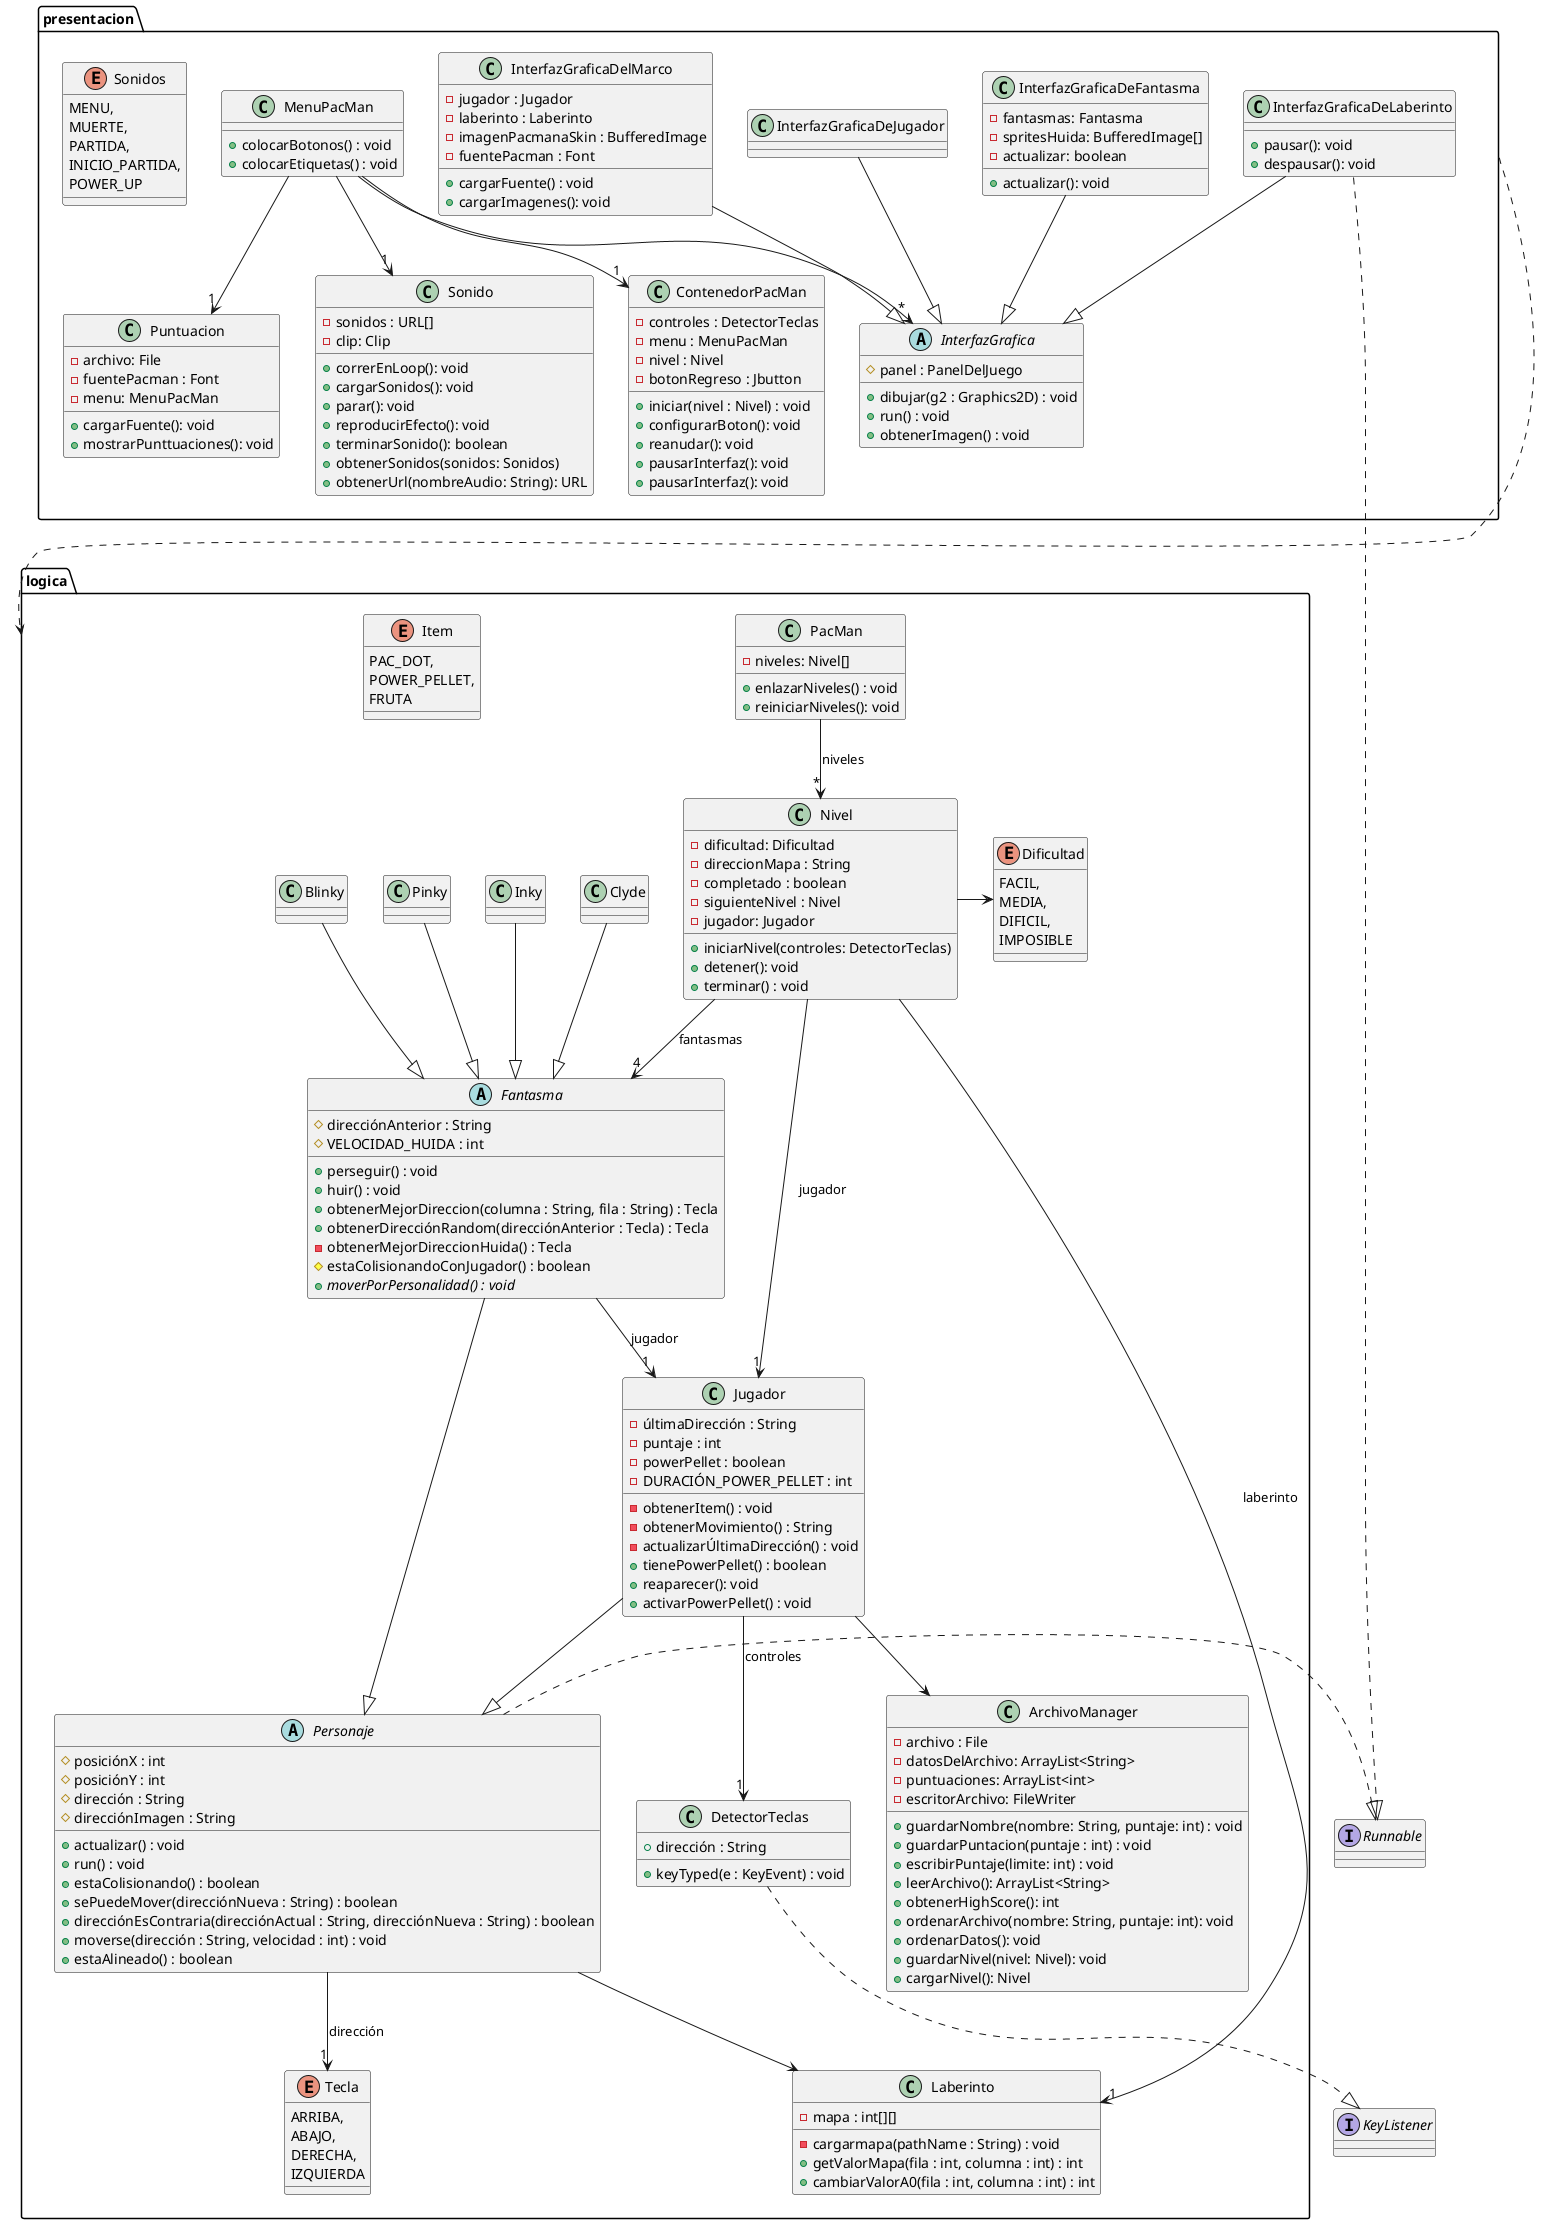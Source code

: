 @startuml

package logica {
    abstract class Personaje {
        # posiciónX : int
        # posiciónY : int
        # dirección : String
        # direcciónImagen : String
        + actualizar() : void
        + run() : void
        + estaColisionando() : boolean
        + sePuedeMover(direcciónNueva : String) : boolean
        + direcciónEsContraria(direcciónActual : String, direcciónNueva : String) : boolean
        + moverse(dirección : String, velocidad : int) : void
        + estaAlineado() : boolean
    }
    abstract class Fantasma {
        # direcciónAnterior : String
        # VELOCIDAD_HUIDA : int
        + perseguir() : void
        + huir() : void
        + obtenerMejorDireccion(columna : String, fila : String) : Tecla
        + obtenerDirecciónRandom(direcciónAnterior : Tecla) : Tecla
        - obtenerMejorDireccionHuida() : Tecla
        # estaColisionandoConJugador() : boolean
        + {abstract} moverPorPersonalidad() : void
    }
    class Jugador {
        - últimaDirección : String
        - puntaje : int
        - powerPellet : boolean
        - DURACIÓN_POWER_PELLET : int
        - obtenerItem() : void
        - obtenerMovimiento() : String
        - actualizarÚltimaDirección() : void
        + tienePowerPellet() : boolean
        + reaparecer(): void
        + activarPowerPellet() : void
    }
    class ArchivoManager{
        - archivo : File
        - datosDelArchivo: ArrayList<String>
        - puntuaciones: ArrayList<int>
        - escritorArchivo: FileWriter
        + guardarNombre(nombre: String, puntaje: int) : void
        + guardarPuntacion(puntaje : int) : void
        + escribirPuntaje(limite: int) : void
        + leerArchivo(): ArrayList<String>
        + obtenerHighScore(): int
        + ordenarArchivo(nombre: String, puntaje: int): void
        + ordenarDatos(): void
        + guardarNivel(nivel: Nivel): void
        + cargarNivel(): Nivel
    }
    class Pinky {
    }
    class Blinky {
    }
    class Clyde {
    }
    class Inky {
    }
    class Laberinto {
        - mapa : int[][]
        - cargarmapa(pathName : String) : void
        + getValorMapa(fila : int, columna : int) : int
        + cambiarValorA0(fila : int, columna : int) : int
    }
    class DetectorTeclas {
        + dirección : String
        + keyTyped(e : KeyEvent) : void
    }
    class Nivel {
        - dificultad: Dificultad
        - direccionMapa : String
        - completado : boolean
        - siguienteNivel : Nivel
        - jugador: Jugador
        + iniciarNivel(controles: DetectorTeclas)
        + detener(): void
        + terminar() : void
    }
    class PacMan {
        - niveles: Nivel[]
        + enlazarNiveles() : void
        + reiniciarNiveles(): void

    }
    enum Dificultad {
        FACIL,
        MEDIA,
        DIFICIL,
        IMPOSIBLE
    }
    enum Tecla {
        ARRIBA,
        ABAJO,
        DERECHA,
        IZQUIERDA
    }
    enum Item {
        PAC_DOT,
        POWER_PELLET,
        FRUTA
    }
}

package presentacion {
    abstract class InterfazGrafica {
        # panel : PanelDelJuego
        + dibujar(g2 : Graphics2D) : void
        + run() : void
        + obtenerImagen() : void
    }
    class InterfazGraficaDeFantasma {
        - fantasmas: Fantasma
        - spritesHuida: BufferedImage[]
        - actualizar: boolean
        + actualizar(): void
    }
    class InterfazGraficaDeJugador {

    }
    class InterfazGraficaDelMarco{
        - jugador : Jugador
        - laberinto : Laberinto
        - imagenPacmanaSkin : BufferedImage
        - fuentePacman : Font
        + cargarFuente() : void
        + cargarImagenes(): void
    }
    class InterfazGraficaDeLaberinto {
         + pausar(): void
         + despausar(): void
    }
    class MenuPacMan {
        + colocarBotonos() : void
        + colocarEtiquetas() : void
    }
    class ContenedorPacMan {
        - controles : DetectorTeclas
        - menu : MenuPacMan
        - nivel : Nivel
        - botonRegreso : Jbutton
        + iniciar(nivel : Nivel) : void
        + configurarBoton(): void
        + reanudar(): void
        + pausarInterfaz(): void
        + pausarInterfaz(): void
    }
    class Puntuacion {
        - archivo: File
        - fuentePacman : Font
        - menu: MenuPacMan
        + cargarFuente(): void
        + mostrarPunttuaciones(): void
    }
    class Sonido {
        - sonidos : URL[]
        - clip: Clip
        + correrEnLoop(): void
        + cargarSonidos(): void
        + parar(): void
        + reproducirEfecto(): void
        + terminarSonido(): boolean
        + obtenerSonidos(sonidos: Sonidos)
        + obtenerUrl(nombreAudio: String): URL

    }
    enum Sonidos {
        MENU,
        MUERTE,
        PARTIDA,
        INICIO_PARTIDA,
        POWER_UP
    }
}

interface Runnable
interface KeyListener

'Relaciones entre paquetes
presentacion ...> logica

'Relaciones paquete logica
Blinky --|> Fantasma
Pinky --|> Fantasma
Inky --|> Fantasma
Clyde --|> Fantasma
Fantasma --> "1" Jugador : jugador
Personaje --> Laberinto
Personaje --> "1" Tecla : dirección
Personaje .|> Runnable
Jugador --> ArchivoManager
Jugador --> "1" DetectorTeclas : controles
Jugador --|> Personaje
Fantasma --|> Personaje
DetectorTeclas ..|> KeyListener
Nivel --> "1" Jugador : jugador
Nivel --> "4" Fantasma : fantasmas
Nivel --> "1" Laberinto : laberinto
Nivel -> Dificultad
PacMan --> "*" Nivel : niveles

'Relaciones paquete presentación
InterfazGraficaDeFantasma --|> InterfazGrafica
InterfazGraficaDelMarco --|> InterfazGrafica
InterfazGraficaDeJugador --|> InterfazGrafica
InterfazGraficaDeLaberinto --|> InterfazGrafica
InterfazGraficaDeLaberinto ..|> Runnable
MenuPacMan --> "1" Puntuacion
MenuPacMan --> "*" InterfazGrafica
MenuPacMan --> "1" ContenedorPacMan
MenuPacMan --> "1" Sonido

@enduml
